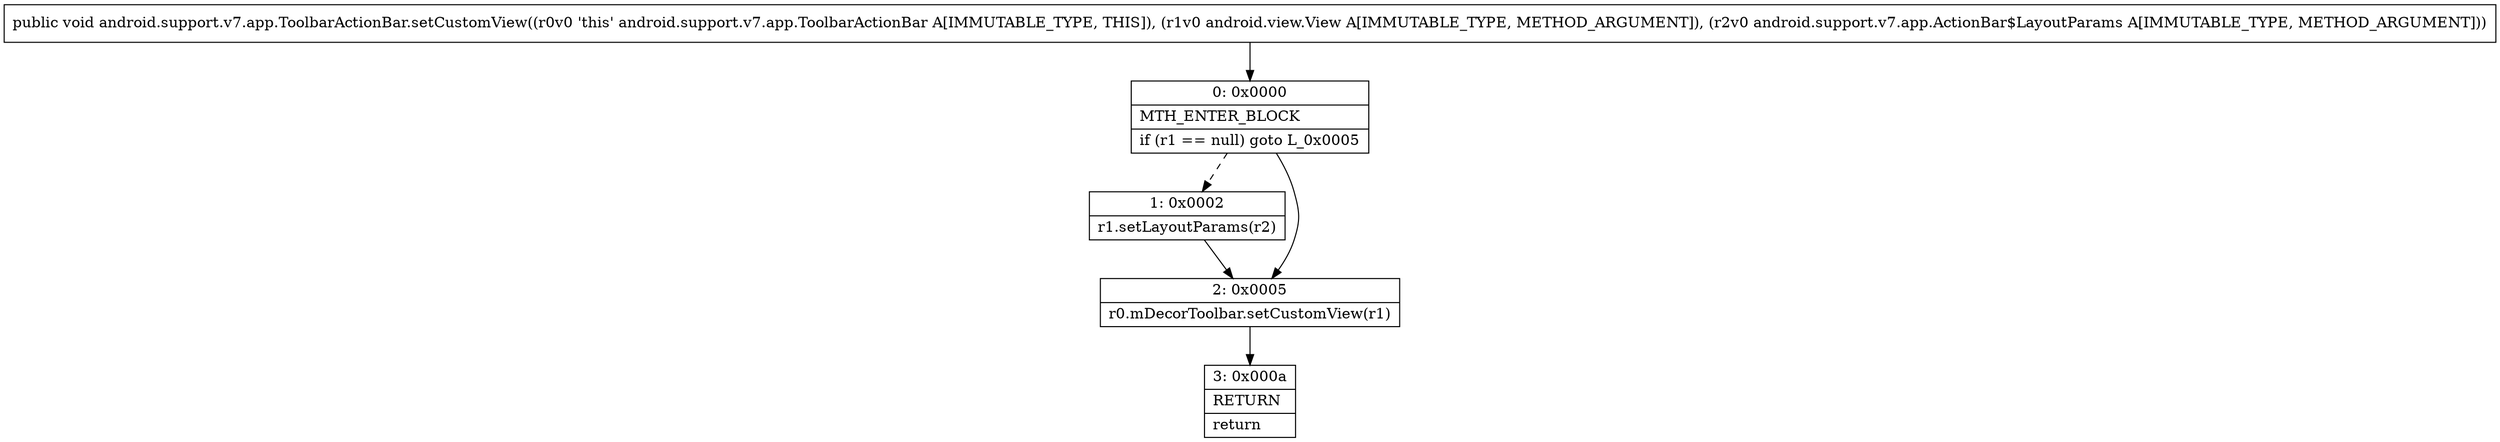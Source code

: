 digraph "CFG forandroid.support.v7.app.ToolbarActionBar.setCustomView(Landroid\/view\/View;Landroid\/support\/v7\/app\/ActionBar$LayoutParams;)V" {
Node_0 [shape=record,label="{0\:\ 0x0000|MTH_ENTER_BLOCK\l|if (r1 == null) goto L_0x0005\l}"];
Node_1 [shape=record,label="{1\:\ 0x0002|r1.setLayoutParams(r2)\l}"];
Node_2 [shape=record,label="{2\:\ 0x0005|r0.mDecorToolbar.setCustomView(r1)\l}"];
Node_3 [shape=record,label="{3\:\ 0x000a|RETURN\l|return\l}"];
MethodNode[shape=record,label="{public void android.support.v7.app.ToolbarActionBar.setCustomView((r0v0 'this' android.support.v7.app.ToolbarActionBar A[IMMUTABLE_TYPE, THIS]), (r1v0 android.view.View A[IMMUTABLE_TYPE, METHOD_ARGUMENT]), (r2v0 android.support.v7.app.ActionBar$LayoutParams A[IMMUTABLE_TYPE, METHOD_ARGUMENT])) }"];
MethodNode -> Node_0;
Node_0 -> Node_1[style=dashed];
Node_0 -> Node_2;
Node_1 -> Node_2;
Node_2 -> Node_3;
}

